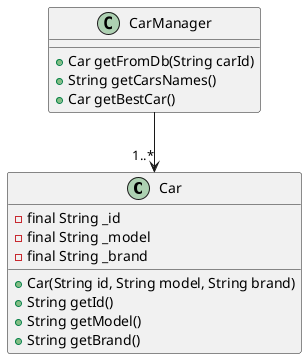@startuml
class Car {
    - final String _id
    - final String _model
    - final String _brand

    + Car(String id, String model, String brand)
    + String getId()
    + String getModel()
    + String getBrand()
}

class CarManager {
    + Car getFromDb(String carId)
    + String getCarsNames()
    + Car getBestCar()
}

CarManager --> "1..*" Car 
@enduml
